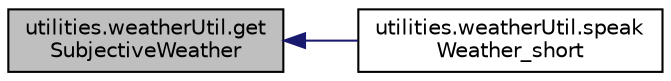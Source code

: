digraph "utilities.weatherUtil.getSubjectiveWeather"
{
  edge [fontname="Helvetica",fontsize="10",labelfontname="Helvetica",labelfontsize="10"];
  node [fontname="Helvetica",fontsize="10",shape=record];
  rankdir="LR";
  Node1 [label="utilities.weatherUtil.get\lSubjectiveWeather",height=0.2,width=0.4,color="black", fillcolor="grey75", style="filled" fontcolor="black"];
  Node1 -> Node2 [dir="back",color="midnightblue",fontsize="10",style="solid",fontname="Helvetica"];
  Node2 [label="utilities.weatherUtil.speak\lWeather_short",height=0.2,width=0.4,color="black", fillcolor="white", style="filled",URL="$namespaceutilities_1_1weatherUtil.html#a11cd2ff52c058bfcf746b86d6ee8cb30"];
}
